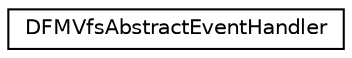 digraph "类继承关系图"
{
  edge [fontname="Helvetica",fontsize="10",labelfontname="Helvetica",labelfontsize="10"];
  node [fontname="Helvetica",fontsize="10",shape=record];
  rankdir="LR";
  Node0 [label="DFMVfsAbstractEventHandler",height=0.2,width=0.4,color="black", fillcolor="white", style="filled",URL="$class_d_f_m_vfs_abstract_event_handler.html"];
}
